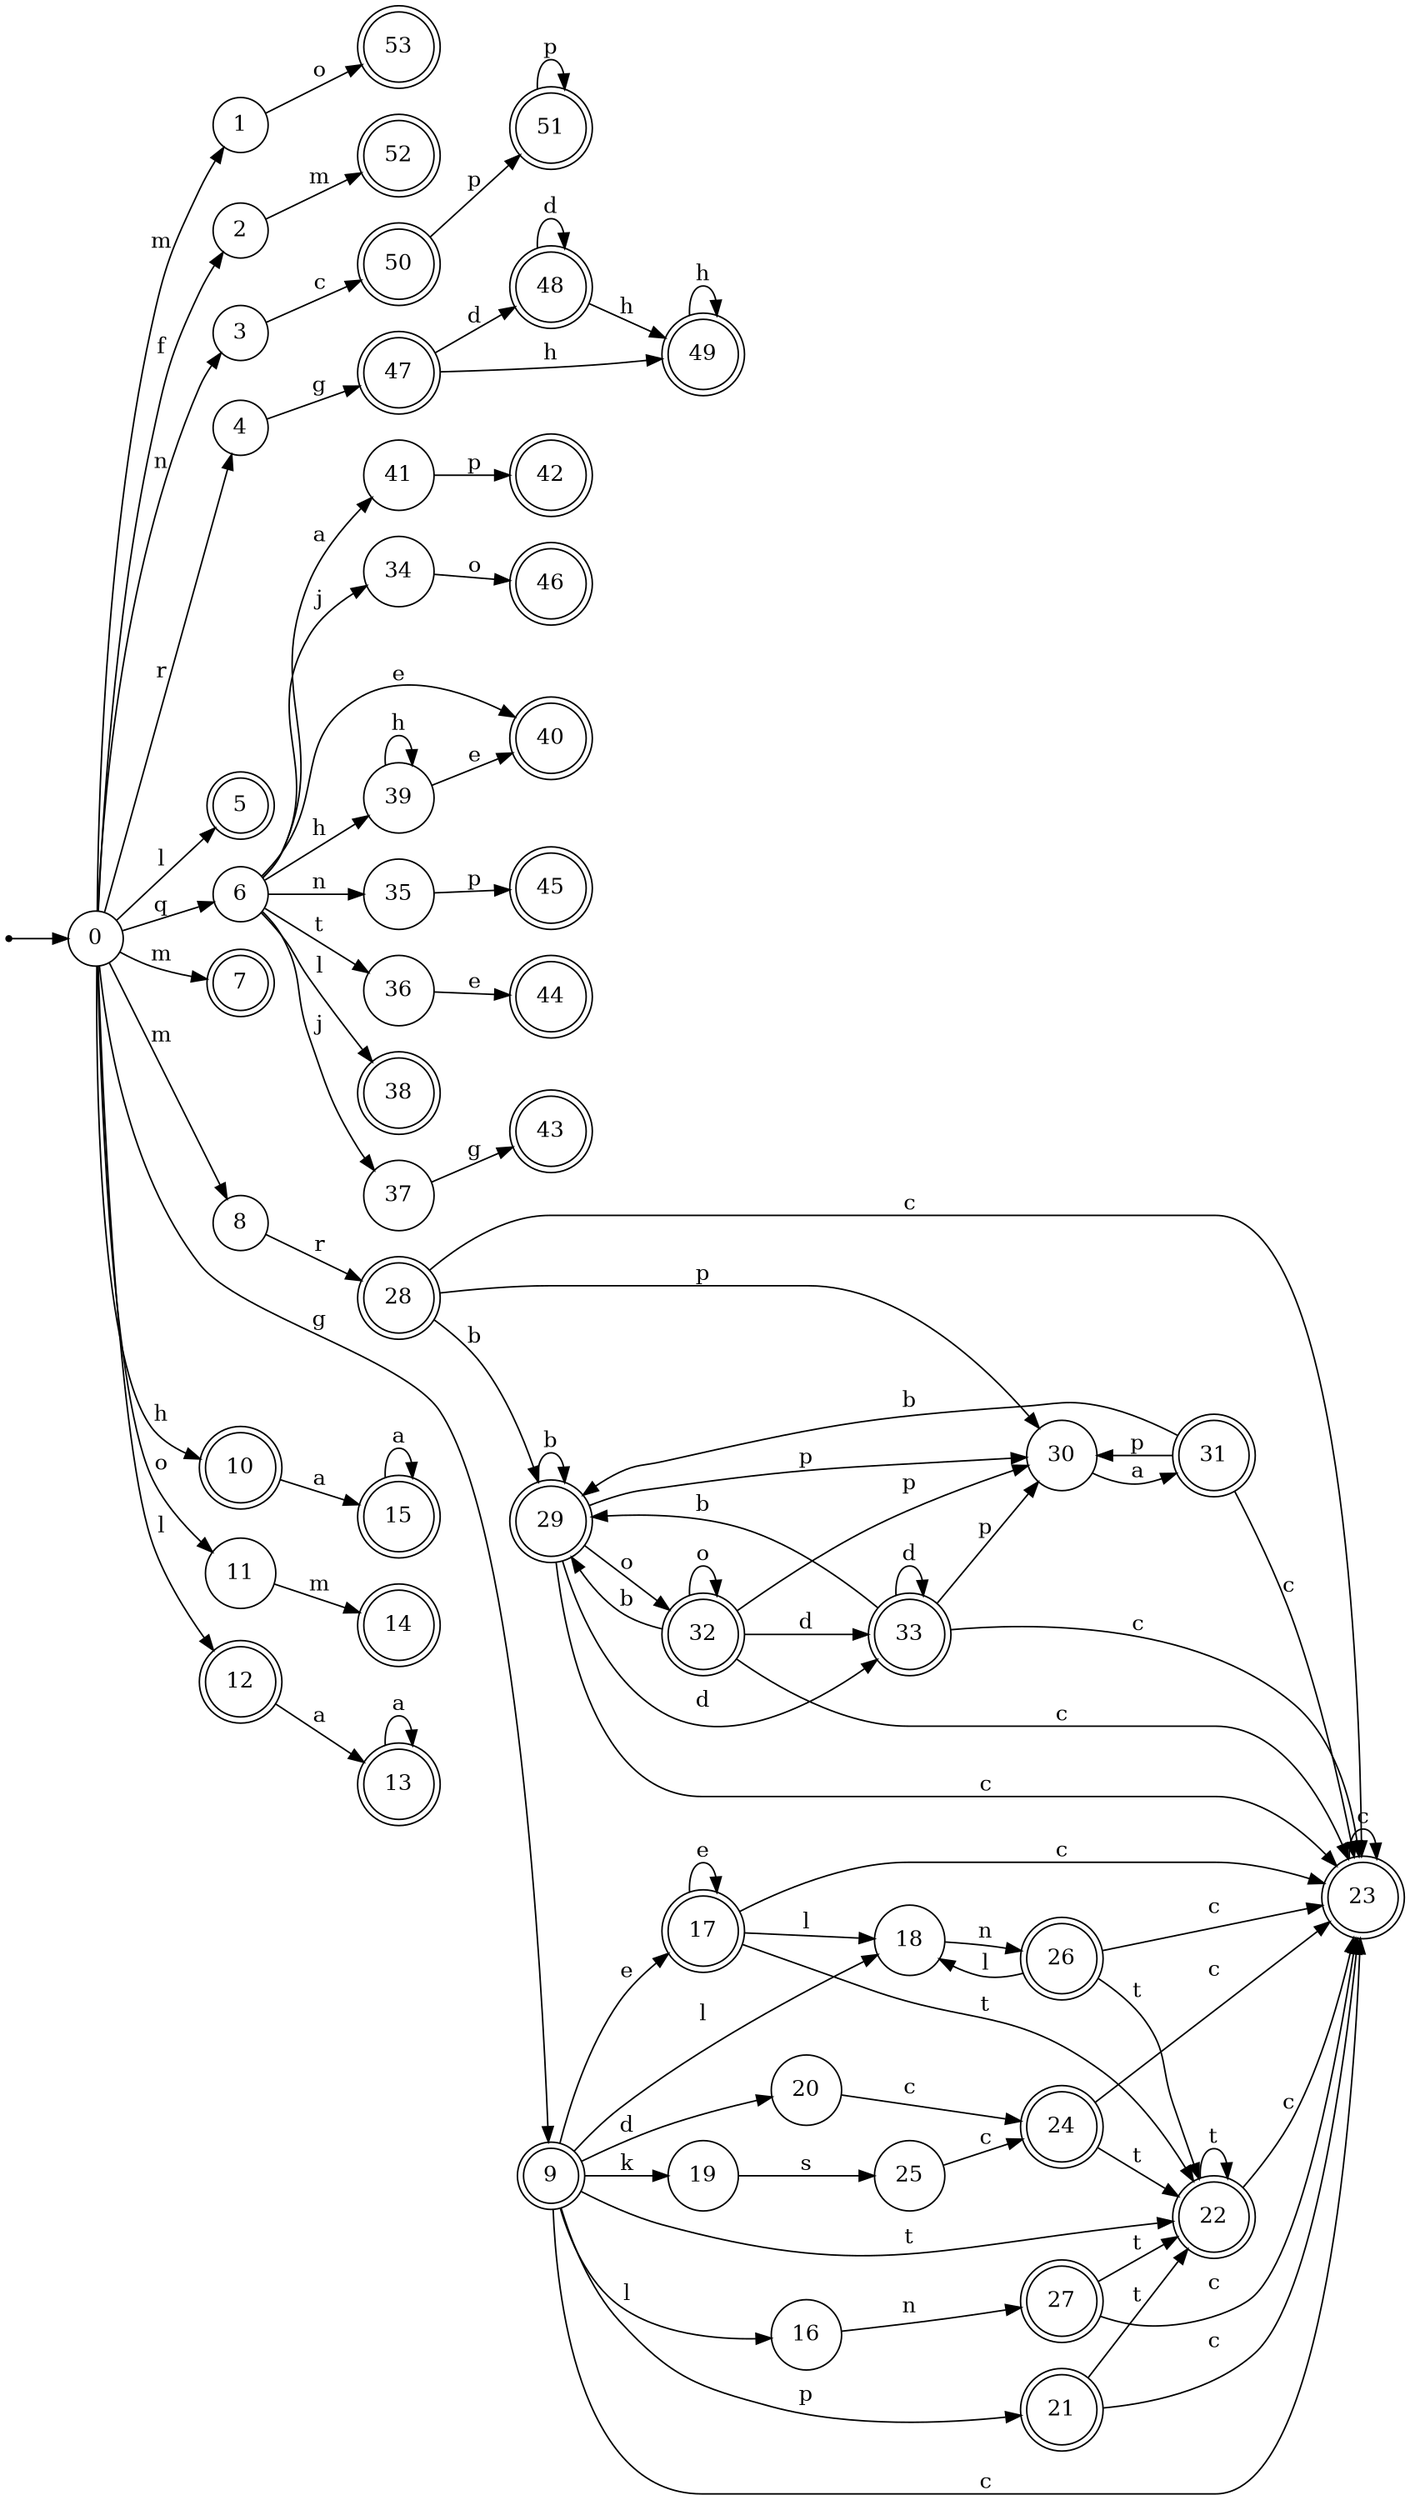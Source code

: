 digraph finite_state_machine {
rankdir=LR;
size="20,20";
node [shape = point]; "dummy0"
node [shape = circle]; "0";
"dummy0" -> "0";
node [shape = circle]; "1";
node [shape = circle]; "2";
node [shape = circle]; "3";
node [shape = circle]; "4";
node [shape = doublecircle]; "5";node [shape = circle]; "6";
node [shape = doublecircle]; "7";node [shape = circle]; "8";
node [shape = doublecircle]; "9";node [shape = doublecircle]; "10";node [shape = circle]; "11";
node [shape = doublecircle]; "12";node [shape = doublecircle]; "13";node [shape = doublecircle]; "14";node [shape = doublecircle]; "15";node [shape = circle]; "16";
node [shape = doublecircle]; "17";node [shape = circle]; "18";
node [shape = circle]; "19";
node [shape = circle]; "20";
node [shape = doublecircle]; "21";node [shape = doublecircle]; "22";node [shape = doublecircle]; "23";node [shape = doublecircle]; "24";node [shape = circle]; "25";
node [shape = doublecircle]; "26";node [shape = doublecircle]; "27";node [shape = doublecircle]; "28";node [shape = doublecircle]; "29";node [shape = circle]; "30";
node [shape = doublecircle]; "31";node [shape = doublecircle]; "32";node [shape = doublecircle]; "33";node [shape = circle]; "34";
node [shape = circle]; "35";
node [shape = circle]; "36";
node [shape = circle]; "37";
node [shape = doublecircle]; "38";node [shape = circle]; "39";
node [shape = doublecircle]; "40";node [shape = circle]; "41";
node [shape = doublecircle]; "42";node [shape = doublecircle]; "43";node [shape = doublecircle]; "44";node [shape = doublecircle]; "45";node [shape = doublecircle]; "46";node [shape = doublecircle]; "47";node [shape = doublecircle]; "48";node [shape = doublecircle]; "49";node [shape = doublecircle]; "50";node [shape = doublecircle]; "51";node [shape = doublecircle]; "52";node [shape = doublecircle]; "53";"0" -> "8" [label = "m"];
 "0" -> "1" [label = "m"];
 "0" -> "7" [label = "m"];
 "0" -> "2" [label = "f"];
 "0" -> "3" [label = "n"];
 "0" -> "4" [label = "r"];
 "0" -> "12" [label = "l"];
 "0" -> "5" [label = "l"];
 "0" -> "6" [label = "q"];
 "0" -> "9" [label = "g"];
 "0" -> "10" [label = "h"];
 "0" -> "11" [label = "o"];
 "12" -> "13" [label = "a"];
 "13" -> "13" [label = "a"];
 "11" -> "14" [label = "m"];
 "10" -> "15" [label = "a"];
 "15" -> "15" [label = "a"];
 "9" -> "16" [label = "l"];
 "9" -> "18" [label = "l"];
 "9" -> "17" [label = "e"];
 "9" -> "19" [label = "k"];
 "9" -> "20" [label = "d"];
 "9" -> "21" [label = "p"];
 "9" -> "22" [label = "t"];
 "9" -> "23" [label = "c"];
 "23" -> "23" [label = "c"];
 "22" -> "22" [label = "t"];
 "22" -> "23" [label = "c"];
 "21" -> "22" [label = "t"];
 "21" -> "23" [label = "c"];
 "20" -> "24" [label = "c"];
 "24" -> "22" [label = "t"];
 "24" -> "23" [label = "c"];
 "19" -> "25" [label = "s"];
 "25" -> "24" [label = "c"];
 "18" -> "26" [label = "n"];
 "26" -> "18" [label = "l"];
 "26" -> "22" [label = "t"];
 "26" -> "23" [label = "c"];
 "17" -> "17" [label = "e"];
 "17" -> "18" [label = "l"];
 "17" -> "22" [label = "t"];
 "17" -> "23" [label = "c"];
 "16" -> "27" [label = "n"];
 "27" -> "22" [label = "t"];
 "27" -> "23" [label = "c"];
 "8" -> "28" [label = "r"];
 "28" -> "29" [label = "b"];
 "28" -> "30" [label = "p"];
 "28" -> "23" [label = "c"];
 "30" -> "31" [label = "a"];
 "31" -> "30" [label = "p"];
 "31" -> "29" [label = "b"];
 "31" -> "23" [label = "c"];
 "29" -> "29" [label = "b"];
 "29" -> "32" [label = "o"];
 "29" -> "33" [label = "d"];
 "29" -> "30" [label = "p"];
 "29" -> "23" [label = "c"];
 "33" -> "33" [label = "d"];
 "33" -> "29" [label = "b"];
 "33" -> "30" [label = "p"];
 "33" -> "23" [label = "c"];
 "32" -> "32" [label = "o"];
 "32" -> "29" [label = "b"];
 "32" -> "33" [label = "d"];
 "32" -> "30" [label = "p"];
 "32" -> "23" [label = "c"];
 "6" -> "34" [label = "j"];
 "6" -> "37" [label = "j"];
 "6" -> "35" [label = "n"];
 "6" -> "36" [label = "t"];
 "6" -> "38" [label = "l"];
 "6" -> "39" [label = "h"];
 "6" -> "40" [label = "e"];
 "6" -> "41" [label = "a"];
 "41" -> "42" [label = "p"];
 "39" -> "39" [label = "h"];
 "39" -> "40" [label = "e"];
 "37" -> "43" [label = "g"];
 "36" -> "44" [label = "e"];
 "35" -> "45" [label = "p"];
 "34" -> "46" [label = "o"];
 "4" -> "47" [label = "g"];
 "47" -> "48" [label = "d"];
 "47" -> "49" [label = "h"];
 "49" -> "49" [label = "h"];
 "48" -> "48" [label = "d"];
 "48" -> "49" [label = "h"];
 "3" -> "50" [label = "c"];
 "50" -> "51" [label = "p"];
 "51" -> "51" [label = "p"];
 "2" -> "52" [label = "m"];
 "1" -> "53" [label = "o"];
 }
